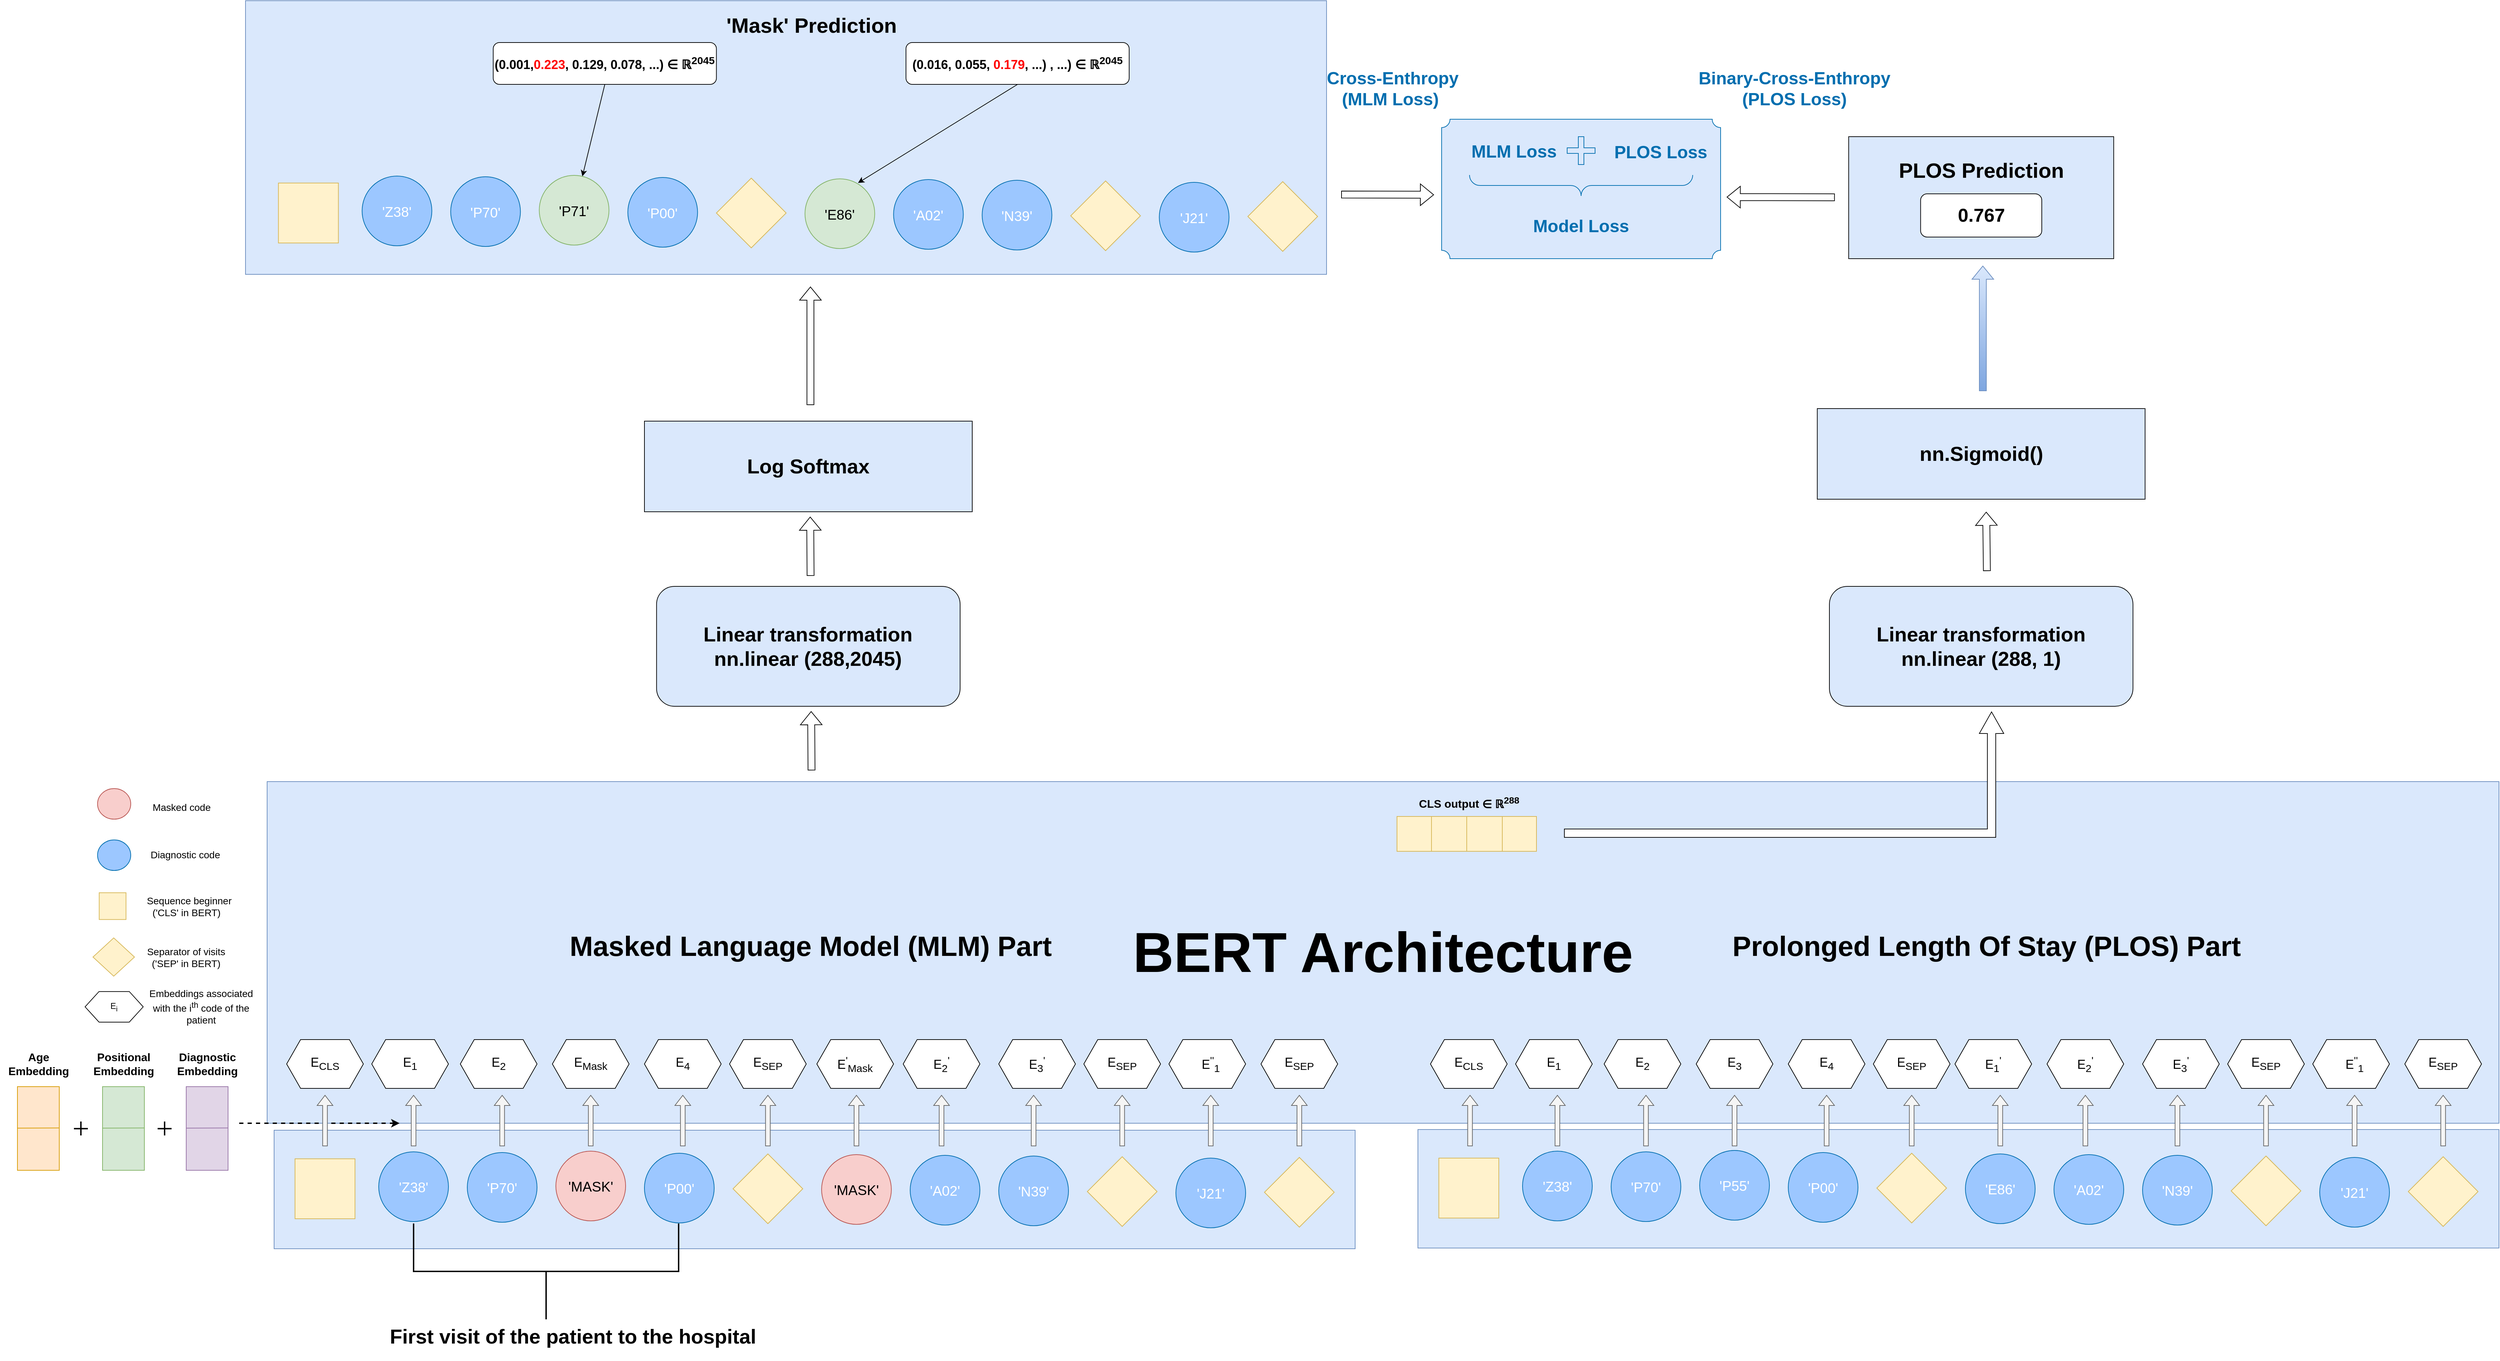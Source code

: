 <mxfile version="21.5.0" type="github">
  <diagram name="Page-1" id="iJaSMaVpHQGALXnixF5b">
    <mxGraphModel dx="3960" dy="3169" grid="1" gridSize="10" guides="1" tooltips="1" connect="1" arrows="1" fold="1" page="1" pageScale="1" pageWidth="827" pageHeight="1169" math="0" shadow="0">
      <root>
        <mxCell id="0" />
        <mxCell id="1" parent="0" />
        <mxCell id="1E4NdVVgAduAR2HttTV0-23" value="" style="rounded=0;whiteSpace=wrap;html=1;fillColor=#dae8fc;flipH=1;strokeColor=#6c8ebf;flipV=0;" parent="1" vertex="1">
          <mxGeometry x="-20" y="800" width="1550" height="170" as="geometry" />
        </mxCell>
        <mxCell id="1E4NdVVgAduAR2HttTV0-3" value="&lt;font style=&quot;font-size: 20px;&quot;&gt;&#39;MASK&#39;&lt;/font&gt;" style="ellipse;whiteSpace=wrap;html=1;fillColor=#f8cecc;flipH=1;strokeColor=#b85450;" parent="1" vertex="1">
          <mxGeometry x="384" y="830" width="100" height="100" as="geometry" />
        </mxCell>
        <mxCell id="1E4NdVVgAduAR2HttTV0-4" value="&lt;font style=&quot;font-size: 20px;&quot;&gt;&#39;Z38&#39;&lt;/font&gt;" style="ellipse;whiteSpace=wrap;html=1;fillColor=#9CC7FF;flipH=1;strokeColor=#006EAF;fontColor=#ffffff;" parent="1" vertex="1">
          <mxGeometry x="130" y="831" width="100" height="100" as="geometry" />
        </mxCell>
        <mxCell id="1E4NdVVgAduAR2HttTV0-6" value="&lt;font style=&quot;font-size: 20px;&quot; color=&quot;#ffffff&quot;&gt;&#39;P70&#39;&lt;/font&gt;" style="ellipse;whiteSpace=wrap;html=1;fillColor=#9CC7FF;flipH=1;strokeColor=#006EAF;" parent="1" vertex="1">
          <mxGeometry x="257" y="832" width="100" height="100" as="geometry" />
        </mxCell>
        <mxCell id="1E4NdVVgAduAR2HttTV0-9" value="&lt;font style=&quot;font-size: 20px;&quot; color=&quot;#ffffff&quot;&gt;&#39;P00&#39;&lt;/font&gt;" style="ellipse;whiteSpace=wrap;html=1;fillColor=#9CC7FF;flipH=1;strokeColor=#006EAF;" parent="1" vertex="1">
          <mxGeometry x="511" y="833" width="100" height="100" as="geometry" />
        </mxCell>
        <mxCell id="1E4NdVVgAduAR2HttTV0-11" value="" style="rhombus;whiteSpace=wrap;html=1;flipH=1;direction=north;fillColor=#fff2cc;strokeColor=#d6b656;" parent="1" vertex="1">
          <mxGeometry x="638" y="834" width="100" height="100" as="geometry" />
        </mxCell>
        <mxCell id="1E4NdVVgAduAR2HttTV0-15" value="&lt;font style=&quot;font-size: 20px;&quot;&gt;&#39;MASK&#39;&lt;/font&gt;" style="ellipse;whiteSpace=wrap;html=1;fillColor=#f8cecc;flipH=1;strokeColor=#b85450;" parent="1" vertex="1">
          <mxGeometry x="765" y="835" width="100" height="100" as="geometry" />
        </mxCell>
        <mxCell id="1E4NdVVgAduAR2HttTV0-16" value="&lt;font style=&quot;font-size: 20px;&quot; color=&quot;#ffffff&quot;&gt;&#39;A02&#39;&lt;/font&gt;" style="ellipse;whiteSpace=wrap;html=1;fillColor=#9CC7FF;flipH=1;strokeColor=#006EAF;" parent="1" vertex="1">
          <mxGeometry x="892" y="836" width="100" height="100" as="geometry" />
        </mxCell>
        <mxCell id="1E4NdVVgAduAR2HttTV0-19" value="&lt;font style=&quot;font-size: 20px;&quot; color=&quot;#ffffff&quot;&gt;&#39;N39&#39;&lt;/font&gt;" style="ellipse;whiteSpace=wrap;html=1;fillColor=#9CC7FF;flipH=1;strokeColor=#006EAF;" parent="1" vertex="1">
          <mxGeometry x="1019" y="837" width="100" height="100" as="geometry" />
        </mxCell>
        <mxCell id="1E4NdVVgAduAR2HttTV0-20" value="" style="rhombus;whiteSpace=wrap;html=1;flipH=1;fillColor=#fff2cc;strokeColor=#d6b656;" parent="1" vertex="1">
          <mxGeometry x="1146" y="838" width="100" height="100" as="geometry" />
        </mxCell>
        <mxCell id="1E4NdVVgAduAR2HttTV0-21" value="&lt;font style=&quot;font-size: 20px;&quot; color=&quot;#ffffff&quot;&gt;&#39;J21&#39;&lt;/font&gt;" style="ellipse;whiteSpace=wrap;html=1;fillColor=#9CC7FF;flipH=1;strokeColor=#006EAF;" parent="1" vertex="1">
          <mxGeometry x="1273" y="840" width="100" height="100" as="geometry" />
        </mxCell>
        <mxCell id="1E4NdVVgAduAR2HttTV0-22" value="" style="rhombus;whiteSpace=wrap;html=1;flipH=1;fillColor=#fff2cc;strokeColor=#d6b656;" parent="1" vertex="1">
          <mxGeometry x="1400" y="839" width="100" height="100" as="geometry" />
        </mxCell>
        <mxCell id="1E4NdVVgAduAR2HttTV0-27" value="&lt;h1 style=&quot;font-size: 29px;&quot;&gt;&lt;font style=&quot;font-size: 29px;&quot; face=&quot;Helvetica&quot;&gt;First visit of the patient to the hospital&lt;br&gt;&lt;/font&gt;&lt;/h1&gt;&lt;p style=&quot;font-size: 23px;&quot;&gt;&lt;font style=&quot;font-size: 23px;&quot;&gt;&lt;br&gt;&lt;/font&gt;&lt;/p&gt;" style="text;html=1;strokeColor=none;fillColor=none;spacing=5;spacingTop=-20;whiteSpace=wrap;overflow=hidden;rounded=0;fontFamily=Garamond;fontStyle=0" parent="1" vertex="1">
          <mxGeometry x="140.88" y="1070" width="559.12" height="60" as="geometry" />
        </mxCell>
        <mxCell id="1E4NdVVgAduAR2HttTV0-28" value="&lt;h2 style=&quot;font-size: 81px;&quot; align=&quot;center&quot;&gt;&lt;font style=&quot;font-size: 81px;&quot;&gt;BERT Architecture&lt;/font&gt;&lt;/h2&gt;" style="rounded=0;whiteSpace=wrap;html=1;fillColor=#dae8fc;strokeColor=#6c8ebf;align=center;" parent="1" vertex="1">
          <mxGeometry x="-30" y="300" width="3200" height="490" as="geometry" />
        </mxCell>
        <mxCell id="pajMBO5-fDyzua4MGGLV-2" value="" style="shape=hexagon;perimeter=hexagonPerimeter2;whiteSpace=wrap;html=1;fixedSize=1;" parent="1" vertex="1">
          <mxGeometry x="120" y="670" width="110" height="70" as="geometry" />
        </mxCell>
        <mxCell id="pajMBO5-fDyzua4MGGLV-3" value="" style="shape=hexagon;perimeter=hexagonPerimeter2;whiteSpace=wrap;html=1;fixedSize=1;" parent="1" vertex="1">
          <mxGeometry x="882" y="670" width="110" height="70" as="geometry" />
        </mxCell>
        <mxCell id="pajMBO5-fDyzua4MGGLV-4" value="" style="shape=hexagon;perimeter=hexagonPerimeter2;whiteSpace=wrap;html=1;fixedSize=1;" parent="1" vertex="1">
          <mxGeometry x="758.19" y="670" width="110" height="70" as="geometry" />
        </mxCell>
        <mxCell id="pajMBO5-fDyzua4MGGLV-5" value="" style="shape=hexagon;perimeter=hexagonPerimeter2;whiteSpace=wrap;html=1;fixedSize=1;" parent="1" vertex="1">
          <mxGeometry x="511" y="670" width="110" height="70" as="geometry" />
        </mxCell>
        <mxCell id="pajMBO5-fDyzua4MGGLV-6" value="" style="shape=hexagon;perimeter=hexagonPerimeter2;whiteSpace=wrap;html=1;fixedSize=1;" parent="1" vertex="1">
          <mxGeometry x="379" y="670" width="110" height="70" as="geometry" />
        </mxCell>
        <mxCell id="pajMBO5-fDyzua4MGGLV-7" value="" style="shape=hexagon;perimeter=hexagonPerimeter2;whiteSpace=wrap;html=1;fixedSize=1;" parent="1" vertex="1">
          <mxGeometry x="247" y="670" width="110" height="70" as="geometry" />
        </mxCell>
        <mxCell id="pajMBO5-fDyzua4MGGLV-9" value="" style="shape=hexagon;perimeter=hexagonPerimeter2;whiteSpace=wrap;html=1;fixedSize=1;" parent="1" vertex="1">
          <mxGeometry x="1263" y="670" width="110" height="70" as="geometry" />
        </mxCell>
        <mxCell id="pajMBO5-fDyzua4MGGLV-10" value="" style="shape=hexagon;perimeter=hexagonPerimeter2;whiteSpace=wrap;html=1;fixedSize=1;" parent="1" vertex="1">
          <mxGeometry x="1019" y="670" width="110" height="70" as="geometry" />
        </mxCell>
        <mxCell id="pajMBO5-fDyzua4MGGLV-12" value="" style="strokeWidth=2;html=1;shape=mxgraph.flowchart.annotation_2;align=left;labelPosition=right;pointerEvents=1;rotation=-90;" parent="1" vertex="1">
          <mxGeometry x="301.25" y="812.5" width="137.5" height="380" as="geometry" />
        </mxCell>
        <mxCell id="pajMBO5-fDyzua4MGGLV-15" value="" style="whiteSpace=wrap;html=1;aspect=fixed;direction=east;flipH=1;flipV=1;strokeColor=#d6b656;fillColor=#fff2cc;" parent="1" vertex="1">
          <mxGeometry x="10" y="841" width="86" height="86" as="geometry" />
        </mxCell>
        <mxCell id="pajMBO5-fDyzua4MGGLV-39" value="" style="rounded=0;whiteSpace=wrap;html=1;fillColor=#dae8fc;flipH=1;strokeColor=#6c8ebf;flipV=0;" parent="1" vertex="1">
          <mxGeometry x="1620" y="799" width="1550" height="170" as="geometry" />
        </mxCell>
        <mxCell id="pajMBO5-fDyzua4MGGLV-40" value="&lt;font style=&quot;font-size: 20px;&quot; color=&quot;#ffffff&quot;&gt;&#39;P55&#39;&lt;/font&gt;" style="ellipse;whiteSpace=wrap;html=1;fillColor=#9CC7FF;flipH=1;strokeColor=#006EAF;" parent="1" vertex="1">
          <mxGeometry x="2024" y="829" width="100" height="100" as="geometry" />
        </mxCell>
        <mxCell id="pajMBO5-fDyzua4MGGLV-41" value="&lt;font style=&quot;font-size: 20px;&quot;&gt;&#39;Z38&#39;&lt;/font&gt;" style="ellipse;whiteSpace=wrap;html=1;fillColor=#9CC7FF;flipH=1;strokeColor=#006EAF;fontColor=#ffffff;" parent="1" vertex="1">
          <mxGeometry x="1770" y="830" width="100" height="100" as="geometry" />
        </mxCell>
        <mxCell id="pajMBO5-fDyzua4MGGLV-42" value="&lt;font style=&quot;font-size: 20px;&quot; color=&quot;#ffffff&quot;&gt;&#39;P70&#39;&lt;/font&gt;" style="ellipse;whiteSpace=wrap;html=1;fillColor=#9CC7FF;flipH=1;strokeColor=#006EAF;" parent="1" vertex="1">
          <mxGeometry x="1897" y="831" width="100" height="100" as="geometry" />
        </mxCell>
        <mxCell id="pajMBO5-fDyzua4MGGLV-43" value="&lt;font style=&quot;font-size: 20px;&quot; color=&quot;#ffffff&quot;&gt;&#39;P00&#39;&lt;/font&gt;" style="ellipse;whiteSpace=wrap;html=1;fillColor=#9CC7FF;flipH=1;strokeColor=#006EAF;" parent="1" vertex="1">
          <mxGeometry x="2151" y="832" width="100" height="100" as="geometry" />
        </mxCell>
        <mxCell id="pajMBO5-fDyzua4MGGLV-44" value="" style="rhombus;whiteSpace=wrap;html=1;flipH=1;direction=north;fillColor=#fff2cc;strokeColor=#d6b656;" parent="1" vertex="1">
          <mxGeometry x="2278" y="833" width="100" height="100" as="geometry" />
        </mxCell>
        <mxCell id="pajMBO5-fDyzua4MGGLV-45" value="&lt;font style=&quot;font-size: 20px;&quot; color=&quot;#ffffff&quot;&gt;&#39;E86&#39;&lt;/font&gt;" style="ellipse;whiteSpace=wrap;html=1;fillColor=#9CC7FF;flipH=1;strokeColor=#006EAF;" parent="1" vertex="1">
          <mxGeometry x="2405" y="834" width="100" height="100" as="geometry" />
        </mxCell>
        <mxCell id="pajMBO5-fDyzua4MGGLV-46" value="&lt;font style=&quot;font-size: 20px;&quot; color=&quot;#ffffff&quot;&gt;&#39;A02&#39;&lt;/font&gt;" style="ellipse;whiteSpace=wrap;html=1;fillColor=#9CC7FF;flipH=1;strokeColor=#006EAF;" parent="1" vertex="1">
          <mxGeometry x="2532" y="835" width="100" height="100" as="geometry" />
        </mxCell>
        <mxCell id="pajMBO5-fDyzua4MGGLV-47" value="&lt;font style=&quot;font-size: 20px;&quot; color=&quot;#ffffff&quot;&gt;&#39;N39&#39;&lt;/font&gt;" style="ellipse;whiteSpace=wrap;html=1;fillColor=#9CC7FF;flipH=1;strokeColor=#006EAF;" parent="1" vertex="1">
          <mxGeometry x="2659" y="836" width="100" height="100" as="geometry" />
        </mxCell>
        <mxCell id="pajMBO5-fDyzua4MGGLV-48" value="" style="rhombus;whiteSpace=wrap;html=1;flipH=1;fillColor=#fff2cc;strokeColor=#d6b656;" parent="1" vertex="1">
          <mxGeometry x="2786" y="837" width="100" height="100" as="geometry" />
        </mxCell>
        <mxCell id="pajMBO5-fDyzua4MGGLV-49" value="&lt;font style=&quot;font-size: 20px;&quot; color=&quot;#ffffff&quot;&gt;&#39;J21&#39;&lt;/font&gt;" style="ellipse;whiteSpace=wrap;html=1;fillColor=#9CC7FF;flipH=1;strokeColor=#006EAF;" parent="1" vertex="1">
          <mxGeometry x="2913" y="839" width="100" height="100" as="geometry" />
        </mxCell>
        <mxCell id="pajMBO5-fDyzua4MGGLV-50" value="" style="rhombus;whiteSpace=wrap;html=1;flipH=1;fillColor=#fff2cc;strokeColor=#d6b656;" parent="1" vertex="1">
          <mxGeometry x="3040" y="838" width="100" height="100" as="geometry" />
        </mxCell>
        <mxCell id="pajMBO5-fDyzua4MGGLV-51" value="" style="whiteSpace=wrap;html=1;aspect=fixed;direction=east;flipH=1;flipV=1;strokeColor=#d6b656;fillColor=#fff2cc;" parent="1" vertex="1">
          <mxGeometry x="1650" y="840" width="86" height="86" as="geometry" />
        </mxCell>
        <mxCell id="pajMBO5-fDyzua4MGGLV-57" value="&lt;font style=&quot;font-size: 18px;&quot;&gt;E&lt;sub&gt;1&lt;/sub&gt;&lt;/font&gt;" style="text;html=1;strokeColor=none;fillColor=none;align=center;verticalAlign=middle;whiteSpace=wrap;rounded=0;" parent="1" vertex="1">
          <mxGeometry x="145" y="690" width="60" height="30" as="geometry" />
        </mxCell>
        <mxCell id="pajMBO5-fDyzua4MGGLV-58" value="&lt;font style=&quot;font-size: 18px;&quot;&gt;E&lt;sup&gt;&#39;&lt;/sup&gt;&lt;sub&gt;Mask&lt;/sub&gt;&lt;/font&gt;" style="text;html=1;strokeColor=none;fillColor=none;align=center;verticalAlign=middle;whiteSpace=wrap;rounded=0;" parent="1" vertex="1">
          <mxGeometry x="783.19" y="690" width="60" height="30" as="geometry" />
        </mxCell>
        <mxCell id="pajMBO5-fDyzua4MGGLV-59" value="&lt;font style=&quot;font-size: 18px;&quot;&gt;E&lt;sub&gt;4&lt;/sub&gt;&lt;/font&gt;" style="text;html=1;strokeColor=none;fillColor=none;align=center;verticalAlign=middle;whiteSpace=wrap;rounded=0;" parent="1" vertex="1">
          <mxGeometry x="536" y="690" width="60" height="30" as="geometry" />
        </mxCell>
        <mxCell id="pajMBO5-fDyzua4MGGLV-60" value="&lt;font style=&quot;font-size: 18px;&quot;&gt;E&lt;sub&gt;Mask&lt;/sub&gt;&lt;/font&gt;" style="text;html=1;strokeColor=none;fillColor=none;align=center;verticalAlign=middle;whiteSpace=wrap;rounded=0;" parent="1" vertex="1">
          <mxGeometry x="404" y="690" width="60" height="30" as="geometry" />
        </mxCell>
        <mxCell id="pajMBO5-fDyzua4MGGLV-61" value="&lt;font style=&quot;font-size: 18px;&quot;&gt;E&lt;sub&gt;2&lt;/sub&gt;&lt;/font&gt;" style="text;html=1;strokeColor=none;fillColor=none;align=center;verticalAlign=middle;whiteSpace=wrap;rounded=0;" parent="1" vertex="1">
          <mxGeometry x="272" y="690" width="60" height="30" as="geometry" />
        </mxCell>
        <mxCell id="pajMBO5-fDyzua4MGGLV-65" value="&lt;font style=&quot;font-size: 18px;&quot;&gt;E&lt;sup&gt;&#39;&#39;&lt;/sup&gt;&lt;sub&gt;1&lt;/sub&gt;&lt;/font&gt;" style="text;html=1;strokeColor=none;fillColor=none;align=center;verticalAlign=middle;whiteSpace=wrap;rounded=0;" parent="1" vertex="1">
          <mxGeometry x="1293" y="690" width="60" height="30" as="geometry" />
        </mxCell>
        <mxCell id="pajMBO5-fDyzua4MGGLV-66" value="&lt;font style=&quot;font-size: 18px;&quot;&gt;E&lt;sub&gt;3&lt;/sub&gt;&lt;sup&gt;&#39;&lt;/sup&gt;&lt;/font&gt;" style="text;html=1;strokeColor=none;fillColor=none;align=center;verticalAlign=middle;whiteSpace=wrap;rounded=0;" parent="1" vertex="1">
          <mxGeometry x="1044" y="690" width="60" height="30" as="geometry" />
        </mxCell>
        <mxCell id="pajMBO5-fDyzua4MGGLV-67" value="&lt;font style=&quot;font-size: 18px;&quot;&gt;E&lt;sub&gt;2&lt;/sub&gt;&lt;sup&gt;&#39;&lt;/sup&gt;&lt;/font&gt;" style="text;html=1;strokeColor=none;fillColor=none;align=center;verticalAlign=middle;whiteSpace=wrap;rounded=0;" parent="1" vertex="1">
          <mxGeometry x="907" y="690" width="60" height="30" as="geometry" />
        </mxCell>
        <mxCell id="pajMBO5-fDyzua4MGGLV-71" value="" style="shape=singleArrow;direction=north;whiteSpace=wrap;html=1;fillColor=#f5f5f5;fontColor=#333333;strokeColor=#666666;" parent="1" vertex="1">
          <mxGeometry x="168.75" y="750" width="22.5" height="72.5" as="geometry" />
        </mxCell>
        <mxCell id="pajMBO5-fDyzua4MGGLV-80" value="" style="shape=singleArrow;direction=north;whiteSpace=wrap;html=1;fillColor=#f5f5f5;fontColor=#333333;strokeColor=#666666;" parent="1" vertex="1">
          <mxGeometry x="803.75" y="750" width="22.5" height="72.5" as="geometry" />
        </mxCell>
        <mxCell id="pajMBO5-fDyzua4MGGLV-81" value="" style="shape=singleArrow;direction=north;whiteSpace=wrap;html=1;fillColor=#f5f5f5;fontColor=#333333;strokeColor=#666666;" parent="1" vertex="1">
          <mxGeometry x="554.75" y="750" width="22.5" height="72.5" as="geometry" />
        </mxCell>
        <mxCell id="pajMBO5-fDyzua4MGGLV-82" value="" style="shape=singleArrow;direction=north;whiteSpace=wrap;html=1;fillColor=#f5f5f5;fontColor=#333333;strokeColor=#666666;" parent="1" vertex="1">
          <mxGeometry x="422.75" y="750" width="22.5" height="72.5" as="geometry" />
        </mxCell>
        <mxCell id="pajMBO5-fDyzua4MGGLV-83" value="" style="shape=singleArrow;direction=north;whiteSpace=wrap;html=1;fillColor=#f5f5f5;fontColor=#333333;strokeColor=#666666;" parent="1" vertex="1">
          <mxGeometry x="295.75" y="750" width="22.5" height="72.5" as="geometry" />
        </mxCell>
        <mxCell id="pajMBO5-fDyzua4MGGLV-85" value="" style="shape=singleArrow;direction=north;whiteSpace=wrap;html=1;fillColor=#f5f5f5;fontColor=#333333;strokeColor=#666666;" parent="1" vertex="1">
          <mxGeometry x="1311.75" y="750" width="22.5" height="72.5" as="geometry" />
        </mxCell>
        <mxCell id="pajMBO5-fDyzua4MGGLV-86" value="" style="shape=singleArrow;direction=north;whiteSpace=wrap;html=1;fillColor=#f5f5f5;fontColor=#333333;strokeColor=#666666;" parent="1" vertex="1">
          <mxGeometry x="1057.75" y="750" width="22.5" height="72.5" as="geometry" />
        </mxCell>
        <mxCell id="pajMBO5-fDyzua4MGGLV-87" value="" style="shape=singleArrow;direction=north;whiteSpace=wrap;html=1;fillColor=#f5f5f5;fontColor=#333333;strokeColor=#666666;" parent="1" vertex="1">
          <mxGeometry x="925.75" y="750" width="22.5" height="72.5" as="geometry" />
        </mxCell>
        <mxCell id="pajMBO5-fDyzua4MGGLV-97" value="" style="group;fillColor=#e1d5e7;strokeColor=#9673a6;" parent="1" vertex="1" connectable="0">
          <mxGeometry x="-146" y="737.5" width="60" height="120" as="geometry" />
        </mxCell>
        <mxCell id="pajMBO5-fDyzua4MGGLV-96" value="" style="endArrow=none;html=1;rounded=0;fillColor=#e1d5e7;strokeColor=#9673a6;" parent="pajMBO5-fDyzua4MGGLV-97" edge="1">
          <mxGeometry width="50" height="50" relative="1" as="geometry">
            <mxPoint x="3.553e-15" y="59.52" as="sourcePoint" />
            <mxPoint x="60" y="59.31" as="targetPoint" />
          </mxGeometry>
        </mxCell>
        <mxCell id="pajMBO5-fDyzua4MGGLV-100" value="" style="group;fillColor=#FFE6CC;strokeColor=#d79b00;" parent="1" vertex="1" connectable="0">
          <mxGeometry x="-388" y="737.5" width="60" height="120" as="geometry" />
        </mxCell>
        <mxCell id="pajMBO5-fDyzua4MGGLV-101" value="" style="endArrow=none;html=1;rounded=0;fillColor=#ffe6cc;strokeColor=#d79b00;" parent="pajMBO5-fDyzua4MGGLV-100" edge="1">
          <mxGeometry width="50" height="50" relative="1" as="geometry">
            <mxPoint x="3.553e-15" y="59.52" as="sourcePoint" />
            <mxPoint x="60" y="59.31" as="targetPoint" />
          </mxGeometry>
        </mxCell>
        <mxCell id="pajMBO5-fDyzua4MGGLV-102" value="" style="group;fillColor=#d5e8d4;strokeColor=#82b366;" parent="1" vertex="1" connectable="0">
          <mxGeometry x="-266" y="737.5" width="60" height="120" as="geometry" />
        </mxCell>
        <mxCell id="pajMBO5-fDyzua4MGGLV-103" value="" style="endArrow=none;html=1;rounded=0;fillColor=#d5e8d4;strokeColor=#82b366;" parent="pajMBO5-fDyzua4MGGLV-102" edge="1">
          <mxGeometry width="50" height="50" relative="1" as="geometry">
            <mxPoint x="3.553e-15" y="59.52" as="sourcePoint" />
            <mxPoint x="60" y="59.31" as="targetPoint" />
          </mxGeometry>
        </mxCell>
        <mxCell id="pajMBO5-fDyzua4MGGLV-110" value="" style="group" parent="1" vertex="1" connectable="0">
          <mxGeometry x="-307" y="787.5" width="40" height="46" as="geometry" />
        </mxCell>
        <mxCell id="pajMBO5-fDyzua4MGGLV-107" value="" style="endArrow=none;html=1;rounded=0;strokeWidth=2;" parent="pajMBO5-fDyzua4MGGLV-110" edge="1">
          <mxGeometry width="50" height="50" relative="1" as="geometry">
            <mxPoint x="10" y="20" as="sourcePoint" />
            <mxPoint x="10" as="targetPoint" />
          </mxGeometry>
        </mxCell>
        <mxCell id="pajMBO5-fDyzua4MGGLV-109" value="" style="endArrow=none;html=1;rounded=0;strokeWidth=2;" parent="pajMBO5-fDyzua4MGGLV-110" edge="1">
          <mxGeometry width="50" height="50" relative="1" as="geometry">
            <mxPoint x="20" y="10.31" as="sourcePoint" />
            <mxPoint y="10.31" as="targetPoint" />
          </mxGeometry>
        </mxCell>
        <mxCell id="pajMBO5-fDyzua4MGGLV-118" value="" style="group" parent="1" vertex="1" connectable="0">
          <mxGeometry x="-187" y="787.5" width="20" height="20" as="geometry" />
        </mxCell>
        <mxCell id="pajMBO5-fDyzua4MGGLV-119" value="" style="endArrow=none;html=1;rounded=0;strokeWidth=2;" parent="pajMBO5-fDyzua4MGGLV-118" edge="1">
          <mxGeometry width="50" height="50" relative="1" as="geometry">
            <mxPoint x="10" y="20" as="sourcePoint" />
            <mxPoint x="10" as="targetPoint" />
          </mxGeometry>
        </mxCell>
        <mxCell id="pajMBO5-fDyzua4MGGLV-120" value="" style="endArrow=none;html=1;rounded=0;strokeWidth=2;" parent="pajMBO5-fDyzua4MGGLV-118" edge="1">
          <mxGeometry width="50" height="50" relative="1" as="geometry">
            <mxPoint x="20" y="10.31" as="sourcePoint" />
            <mxPoint y="10.31" as="targetPoint" />
          </mxGeometry>
        </mxCell>
        <mxCell id="pajMBO5-fDyzua4MGGLV-122" value="" style="group" parent="1" vertex="1" connectable="0">
          <mxGeometry x="-291" y="310" width="250" height="335" as="geometry" />
        </mxCell>
        <mxCell id="pajMBO5-fDyzua4MGGLV-16" value="" style="ellipse;whiteSpace=wrap;html=1;fillColor=#f8cecc;flipH=0;strokeColor=#b85450;flipV=0;" parent="pajMBO5-fDyzua4MGGLV-122" vertex="1">
          <mxGeometry x="17.857" width="47.619" height="43.934" as="geometry" />
        </mxCell>
        <mxCell id="pajMBO5-fDyzua4MGGLV-17" value="&lt;div style=&quot;font-size: 14px;&quot;&gt;Masked code&lt;br&gt;&lt;/div&gt;" style="text;html=1;strokeColor=none;fillColor=none;align=center;verticalAlign=middle;whiteSpace=wrap;rounded=0;" parent="pajMBO5-fDyzua4MGGLV-122" vertex="1">
          <mxGeometry x="82.143" y="10.984" width="112.5" height="32.951" as="geometry" />
        </mxCell>
        <mxCell id="pajMBO5-fDyzua4MGGLV-18" value="" style="ellipse;whiteSpace=wrap;html=1;fillColor=#9CC7FF;flipH=0;strokeColor=#006EAF;fontColor=#ffffff;flipV=0;" parent="pajMBO5-fDyzua4MGGLV-122" vertex="1">
          <mxGeometry x="17.857" y="73.59" width="47.619" height="43.934" as="geometry" />
        </mxCell>
        <mxCell id="pajMBO5-fDyzua4MGGLV-19" value="&lt;font style=&quot;font-size: 14px;&quot;&gt;Diagnostic code&lt;/font&gt;" style="text;whiteSpace=wrap;html=1;" parent="pajMBO5-fDyzua4MGGLV-122" vertex="1">
          <mxGeometry x="92.143" y="80.18" width="125.595" height="30.754" as="geometry" />
        </mxCell>
        <mxCell id="pajMBO5-fDyzua4MGGLV-52" value="" style="whiteSpace=wrap;html=1;aspect=fixed;direction=east;flipH=1;flipV=0;strokeColor=#d6b656;fillColor=#fff2cc;" parent="pajMBO5-fDyzua4MGGLV-122" vertex="1">
          <mxGeometry x="20.238" y="149.377" width="38.443" height="38.443" as="geometry" />
        </mxCell>
        <mxCell id="pajMBO5-fDyzua4MGGLV-53" value="&lt;font style=&quot;font-size: 14px;&quot;&gt;&amp;nbsp; Sequence beginner (&#39;CLS&#39; in BERT)&lt;font style=&quot;font-size: 14px;&quot;&gt;&lt;br&gt;&lt;/font&gt;&lt;/font&gt;" style="text;html=1;strokeColor=none;fillColor=none;align=center;verticalAlign=middle;whiteSpace=wrap;rounded=0;" parent="pajMBO5-fDyzua4MGGLV-122" vertex="1">
          <mxGeometry x="63.548" y="152.123" width="162.798" height="32.951" as="geometry" />
        </mxCell>
        <mxCell id="pajMBO5-fDyzua4MGGLV-54" value="" style="rhombus;whiteSpace=wrap;html=1;flipH=1;direction=north;fillColor=#fff2cc;strokeColor=#d6b656;flipV=0;" parent="pajMBO5-fDyzua4MGGLV-122" vertex="1">
          <mxGeometry x="11.31" y="214.18" width="59.524" height="54.918" as="geometry" />
        </mxCell>
        <mxCell id="pajMBO5-fDyzua4MGGLV-55" value="&lt;div style=&quot;font-size: 14px;&quot;&gt;&lt;font style=&quot;font-size: 14px;&quot;&gt;Separator of visits &lt;br&gt;&lt;/font&gt;&lt;/div&gt;&lt;div style=&quot;font-size: 14px;&quot;&gt;&lt;font style=&quot;font-size: 14px;&quot;&gt;(&#39;SEP&#39; in BERT)&lt;/font&gt;&lt;/div&gt;" style="text;html=1;strokeColor=none;fillColor=none;align=center;verticalAlign=middle;whiteSpace=wrap;rounded=0;" parent="pajMBO5-fDyzua4MGGLV-122" vertex="1">
          <mxGeometry x="70.833" y="225.164" width="148.214" height="32.951" as="geometry" />
        </mxCell>
        <mxCell id="pajMBO5-fDyzua4MGGLV-89" value="E&lt;sub&gt;i&lt;/sub&gt;" style="shape=hexagon;perimeter=hexagonPerimeter2;whiteSpace=wrap;html=1;fixedSize=1;" parent="pajMBO5-fDyzua4MGGLV-122" vertex="1">
          <mxGeometry y="291.066" width="83.333" height="43.934" as="geometry" />
        </mxCell>
        <mxCell id="pajMBO5-fDyzua4MGGLV-90" value="&lt;font style=&quot;font-size: 14px;&quot;&gt;Embeddings associated with the i&lt;sup&gt;th&lt;/sup&gt; code of the patient &lt;/font&gt;" style="text;html=1;strokeColor=none;fillColor=none;align=center;verticalAlign=middle;whiteSpace=wrap;rounded=0;" parent="pajMBO5-fDyzua4MGGLV-122" vertex="1">
          <mxGeometry x="83.333" y="296.557" width="166.667" height="32.951" as="geometry" />
        </mxCell>
        <mxCell id="pajMBO5-fDyzua4MGGLV-158" value="" style="shape=hexagon;perimeter=hexagonPerimeter2;whiteSpace=wrap;html=1;fixedSize=1;" parent="1" vertex="1">
          <mxGeometry x="1760" y="670" width="110" height="70" as="geometry" />
        </mxCell>
        <mxCell id="pajMBO5-fDyzua4MGGLV-159" value="" style="shape=hexagon;perimeter=hexagonPerimeter2;whiteSpace=wrap;html=1;fixedSize=1;" parent="1" vertex="1">
          <mxGeometry x="2522" y="670" width="110" height="70" as="geometry" />
        </mxCell>
        <mxCell id="pajMBO5-fDyzua4MGGLV-160" value="" style="shape=hexagon;perimeter=hexagonPerimeter2;whiteSpace=wrap;html=1;fixedSize=1;" parent="1" vertex="1">
          <mxGeometry x="2390" y="670" width="110" height="70" as="geometry" />
        </mxCell>
        <mxCell id="pajMBO5-fDyzua4MGGLV-161" value="" style="shape=hexagon;perimeter=hexagonPerimeter2;whiteSpace=wrap;html=1;fixedSize=1;" parent="1" vertex="1">
          <mxGeometry x="2151" y="670" width="110" height="70" as="geometry" />
        </mxCell>
        <mxCell id="pajMBO5-fDyzua4MGGLV-162" value="" style="shape=hexagon;perimeter=hexagonPerimeter2;whiteSpace=wrap;html=1;fixedSize=1;" parent="1" vertex="1">
          <mxGeometry x="2019" y="670" width="110" height="70" as="geometry" />
        </mxCell>
        <mxCell id="pajMBO5-fDyzua4MGGLV-163" value="" style="shape=hexagon;perimeter=hexagonPerimeter2;whiteSpace=wrap;html=1;fixedSize=1;" parent="1" vertex="1">
          <mxGeometry x="1887" y="670" width="110" height="70" as="geometry" />
        </mxCell>
        <mxCell id="pajMBO5-fDyzua4MGGLV-164" value="" style="shape=hexagon;perimeter=hexagonPerimeter2;whiteSpace=wrap;html=1;fixedSize=1;" parent="1" vertex="1">
          <mxGeometry x="2903" y="670" width="110" height="70" as="geometry" />
        </mxCell>
        <mxCell id="pajMBO5-fDyzua4MGGLV-165" value="" style="shape=hexagon;perimeter=hexagonPerimeter2;whiteSpace=wrap;html=1;fixedSize=1;" parent="1" vertex="1">
          <mxGeometry x="2659" y="670" width="110" height="70" as="geometry" />
        </mxCell>
        <mxCell id="pajMBO5-fDyzua4MGGLV-166" value="&lt;font style=&quot;font-size: 18px;&quot;&gt;E&lt;sub&gt;1&lt;/sub&gt;&lt;/font&gt;" style="text;html=1;strokeColor=none;fillColor=none;align=center;verticalAlign=middle;whiteSpace=wrap;rounded=0;" parent="1" vertex="1">
          <mxGeometry x="1785" y="690" width="60" height="30" as="geometry" />
        </mxCell>
        <mxCell id="pajMBO5-fDyzua4MGGLV-167" value="&lt;font style=&quot;font-size: 18px;&quot;&gt;E&lt;sub&gt;1&lt;/sub&gt;&lt;sup&gt;&#39;&lt;/sup&gt;&lt;/font&gt;" style="text;html=1;strokeColor=none;fillColor=none;align=center;verticalAlign=middle;whiteSpace=wrap;rounded=0;" parent="1" vertex="1">
          <mxGeometry x="2415" y="690" width="60" height="30" as="geometry" />
        </mxCell>
        <mxCell id="pajMBO5-fDyzua4MGGLV-168" value="&lt;font style=&quot;font-size: 18px;&quot;&gt;E&lt;sub&gt;4&lt;/sub&gt;&lt;/font&gt;" style="text;html=1;strokeColor=none;fillColor=none;align=center;verticalAlign=middle;whiteSpace=wrap;rounded=0;" parent="1" vertex="1">
          <mxGeometry x="2176" y="690" width="60" height="30" as="geometry" />
        </mxCell>
        <mxCell id="pajMBO5-fDyzua4MGGLV-169" value="&lt;font style=&quot;font-size: 18px;&quot;&gt;E&lt;sub&gt;3&lt;/sub&gt;&lt;/font&gt;" style="text;html=1;strokeColor=none;fillColor=none;align=center;verticalAlign=middle;whiteSpace=wrap;rounded=0;" parent="1" vertex="1">
          <mxGeometry x="2044" y="690" width="60" height="30" as="geometry" />
        </mxCell>
        <mxCell id="pajMBO5-fDyzua4MGGLV-170" value="&lt;font style=&quot;font-size: 18px;&quot;&gt;E&lt;sub&gt;2&lt;/sub&gt;&lt;/font&gt;" style="text;html=1;strokeColor=none;fillColor=none;align=center;verticalAlign=middle;whiteSpace=wrap;rounded=0;" parent="1" vertex="1">
          <mxGeometry x="1912" y="690" width="60" height="30" as="geometry" />
        </mxCell>
        <mxCell id="pajMBO5-fDyzua4MGGLV-171" value="&lt;font style=&quot;font-size: 18px;&quot;&gt;E&lt;sup&gt;&#39;&#39;&lt;/sup&gt;&lt;sub&gt;1&lt;/sub&gt;&lt;/font&gt;" style="text;html=1;strokeColor=none;fillColor=none;align=center;verticalAlign=middle;whiteSpace=wrap;rounded=0;" parent="1" vertex="1">
          <mxGeometry x="2933" y="690" width="60" height="30" as="geometry" />
        </mxCell>
        <mxCell id="pajMBO5-fDyzua4MGGLV-172" value="&lt;font style=&quot;font-size: 18px;&quot;&gt;E&lt;sub&gt;3&lt;/sub&gt;&lt;sup&gt;&#39;&lt;/sup&gt;&lt;/font&gt;" style="text;html=1;strokeColor=none;fillColor=none;align=center;verticalAlign=middle;whiteSpace=wrap;rounded=0;" parent="1" vertex="1">
          <mxGeometry x="2684" y="690" width="60" height="30" as="geometry" />
        </mxCell>
        <mxCell id="pajMBO5-fDyzua4MGGLV-173" value="&lt;font style=&quot;font-size: 18px;&quot;&gt;E&lt;sub&gt;2&lt;/sub&gt;&lt;sup&gt;&#39;&lt;/sup&gt;&lt;/font&gt;" style="text;html=1;strokeColor=none;fillColor=none;align=center;verticalAlign=middle;whiteSpace=wrap;rounded=0;" parent="1" vertex="1">
          <mxGeometry x="2547" y="690" width="60" height="30" as="geometry" />
        </mxCell>
        <mxCell id="pajMBO5-fDyzua4MGGLV-174" value="" style="shape=singleArrow;direction=north;whiteSpace=wrap;html=1;fillColor=#f5f5f5;fontColor=#333333;strokeColor=#666666;" parent="1" vertex="1">
          <mxGeometry x="1808.75" y="750" width="22.5" height="72.5" as="geometry" />
        </mxCell>
        <mxCell id="pajMBO5-fDyzua4MGGLV-175" value="" style="shape=singleArrow;direction=north;whiteSpace=wrap;html=1;fillColor=#f5f5f5;fontColor=#333333;strokeColor=#666666;" parent="1" vertex="1">
          <mxGeometry x="2443.75" y="750" width="22.5" height="72.5" as="geometry" />
        </mxCell>
        <mxCell id="pajMBO5-fDyzua4MGGLV-176" value="" style="shape=singleArrow;direction=north;whiteSpace=wrap;html=1;fillColor=#f5f5f5;fontColor=#333333;strokeColor=#666666;" parent="1" vertex="1">
          <mxGeometry x="2194.75" y="750" width="22.5" height="72.5" as="geometry" />
        </mxCell>
        <mxCell id="pajMBO5-fDyzua4MGGLV-177" value="" style="shape=singleArrow;direction=north;whiteSpace=wrap;html=1;fillColor=#f5f5f5;fontColor=#333333;strokeColor=#666666;" parent="1" vertex="1">
          <mxGeometry x="2062.75" y="750" width="22.5" height="72.5" as="geometry" />
        </mxCell>
        <mxCell id="pajMBO5-fDyzua4MGGLV-178" value="" style="shape=singleArrow;direction=north;whiteSpace=wrap;html=1;fillColor=#f5f5f5;fontColor=#333333;strokeColor=#666666;" parent="1" vertex="1">
          <mxGeometry x="1935.75" y="750" width="22.5" height="72.5" as="geometry" />
        </mxCell>
        <mxCell id="pajMBO5-fDyzua4MGGLV-179" value="" style="shape=singleArrow;direction=north;whiteSpace=wrap;html=1;fillColor=#f5f5f5;fontColor=#333333;strokeColor=#666666;" parent="1" vertex="1">
          <mxGeometry x="2951.75" y="750" width="22.5" height="72.5" as="geometry" />
        </mxCell>
        <mxCell id="pajMBO5-fDyzua4MGGLV-180" value="" style="shape=singleArrow;direction=north;whiteSpace=wrap;html=1;fillColor=#f5f5f5;fontColor=#333333;strokeColor=#666666;" parent="1" vertex="1">
          <mxGeometry x="2697.75" y="750" width="22.5" height="72.5" as="geometry" />
        </mxCell>
        <mxCell id="pajMBO5-fDyzua4MGGLV-181" value="" style="shape=singleArrow;direction=north;whiteSpace=wrap;html=1;fillColor=#f5f5f5;fontColor=#333333;strokeColor=#666666;" parent="1" vertex="1">
          <mxGeometry x="2565.75" y="750" width="22.5" height="72.5" as="geometry" />
        </mxCell>
        <mxCell id="pajMBO5-fDyzua4MGGLV-185" value="&lt;div style=&quot;font-size: 16px;&quot;&gt;&lt;font style=&quot;font-size: 16px;&quot;&gt;&lt;b&gt;Age&lt;/b&gt;&lt;/font&gt;&lt;/div&gt;&lt;div style=&quot;font-size: 16px;&quot;&gt;&lt;font style=&quot;font-size: 16px;&quot;&gt;&lt;b&gt;Embedding&lt;br&gt;&lt;/b&gt;&lt;/font&gt;&lt;/div&gt;" style="text;html=1;align=center;verticalAlign=middle;resizable=0;points=[];autosize=1;strokeColor=none;fillColor=none;" parent="1" vertex="1">
          <mxGeometry x="-413" y="680" width="110" height="50" as="geometry" />
        </mxCell>
        <mxCell id="pajMBO5-fDyzua4MGGLV-186" value="&lt;div style=&quot;font-size: 16px;&quot;&gt;&lt;font style=&quot;font-size: 16px;&quot;&gt;&lt;b&gt;Positional &lt;br&gt;&lt;/b&gt;&lt;/font&gt;&lt;/div&gt;&lt;div style=&quot;font-size: 16px;&quot;&gt;&lt;font style=&quot;font-size: 16px;&quot;&gt;&lt;b&gt;Embedding&lt;br&gt;&lt;/b&gt;&lt;/font&gt;&lt;/div&gt;" style="text;html=1;align=center;verticalAlign=middle;resizable=0;points=[];autosize=1;strokeColor=none;fillColor=none;" parent="1" vertex="1">
          <mxGeometry x="-291" y="680" width="110" height="50" as="geometry" />
        </mxCell>
        <mxCell id="pajMBO5-fDyzua4MGGLV-187" value="&lt;div style=&quot;font-size: 16px;&quot;&gt;&lt;font style=&quot;font-size: 16px;&quot;&gt;&lt;b&gt;Diagnostic &lt;br&gt;&lt;/b&gt;&lt;/font&gt;&lt;/div&gt;&lt;div style=&quot;font-size: 16px;&quot;&gt;&lt;font style=&quot;font-size: 16px;&quot;&gt;&lt;b&gt;Embedding&lt;br&gt;&lt;/b&gt;&lt;/font&gt;&lt;/div&gt;" style="text;html=1;align=center;verticalAlign=middle;resizable=0;points=[];autosize=1;strokeColor=none;fillColor=none;" parent="1" vertex="1">
          <mxGeometry x="-171" y="680" width="110" height="50" as="geometry" />
        </mxCell>
        <mxCell id="pajMBO5-fDyzua4MGGLV-209" value="" style="endArrow=classic;html=1;rounded=0;strokeWidth=2;dashed=1;" parent="1" edge="1">
          <mxGeometry width="50" height="50" relative="1" as="geometry">
            <mxPoint x="-70" y="790" as="sourcePoint" />
            <mxPoint x="160" y="790" as="targetPoint" />
          </mxGeometry>
        </mxCell>
        <mxCell id="pajMBO5-fDyzua4MGGLV-214" value="" style="rounded=0;whiteSpace=wrap;html=1;fillColor=#dae8fc;flipH=1;strokeColor=#6c8ebf;flipV=0;" parent="1" vertex="1">
          <mxGeometry x="-61" y="-820" width="1550" height="392.5" as="geometry" />
        </mxCell>
        <mxCell id="pajMBO5-fDyzua4MGGLV-215" value="&lt;font style=&quot;font-size: 20px;&quot;&gt;&#39;P71&#39;&lt;/font&gt;" style="ellipse;whiteSpace=wrap;html=1;fillColor=#d5e8d4;flipH=1;strokeColor=#82b366;" parent="1" vertex="1">
          <mxGeometry x="360.19" y="-569.5" width="100" height="100" as="geometry" />
        </mxCell>
        <mxCell id="pajMBO5-fDyzua4MGGLV-216" value="&lt;font style=&quot;font-size: 20px;&quot;&gt;&#39;Z38&#39;&lt;/font&gt;" style="ellipse;whiteSpace=wrap;html=1;fillColor=#9CC7FF;flipH=1;strokeColor=#006EAF;fontColor=#ffffff;" parent="1" vertex="1">
          <mxGeometry x="106.19" y="-568.5" width="100" height="100" as="geometry" />
        </mxCell>
        <mxCell id="pajMBO5-fDyzua4MGGLV-217" value="&lt;font style=&quot;font-size: 20px;&quot; color=&quot;#ffffff&quot;&gt;&#39;P70&#39;&lt;/font&gt;" style="ellipse;whiteSpace=wrap;html=1;fillColor=#9CC7FF;flipH=1;strokeColor=#006EAF;" parent="1" vertex="1">
          <mxGeometry x="233.19" y="-567.5" width="100" height="100" as="geometry" />
        </mxCell>
        <mxCell id="pajMBO5-fDyzua4MGGLV-218" value="&lt;font style=&quot;font-size: 20px;&quot; color=&quot;#ffffff&quot;&gt;&#39;P00&#39;&lt;/font&gt;" style="ellipse;whiteSpace=wrap;html=1;fillColor=#9CC7FF;flipH=1;strokeColor=#006EAF;" parent="1" vertex="1">
          <mxGeometry x="487.19" y="-566.5" width="100" height="100" as="geometry" />
        </mxCell>
        <mxCell id="pajMBO5-fDyzua4MGGLV-219" value="" style="rhombus;whiteSpace=wrap;html=1;flipH=1;direction=north;fillColor=#fff2cc;strokeColor=#d6b656;" parent="1" vertex="1">
          <mxGeometry x="614.19" y="-565.5" width="100" height="100" as="geometry" />
        </mxCell>
        <mxCell id="pajMBO5-fDyzua4MGGLV-220" value="&lt;font style=&quot;font-size: 20px;&quot;&gt;&#39;E86&#39;&lt;/font&gt;" style="ellipse;whiteSpace=wrap;html=1;fillColor=#d5e8d4;flipH=1;strokeColor=#82b366;" parent="1" vertex="1">
          <mxGeometry x="741.19" y="-564.5" width="100" height="100" as="geometry" />
        </mxCell>
        <mxCell id="pajMBO5-fDyzua4MGGLV-221" value="&lt;font style=&quot;font-size: 20px;&quot; color=&quot;#ffffff&quot;&gt;&#39;A02&#39;&lt;/font&gt;" style="ellipse;whiteSpace=wrap;html=1;fillColor=#9CC7FF;flipH=1;strokeColor=#006EAF;" parent="1" vertex="1">
          <mxGeometry x="868.19" y="-563.5" width="100" height="100" as="geometry" />
        </mxCell>
        <mxCell id="pajMBO5-fDyzua4MGGLV-222" value="&lt;font style=&quot;font-size: 20px;&quot; color=&quot;#ffffff&quot;&gt;&#39;N39&#39;&lt;/font&gt;" style="ellipse;whiteSpace=wrap;html=1;fillColor=#9CC7FF;flipH=1;strokeColor=#006EAF;" parent="1" vertex="1">
          <mxGeometry x="995.19" y="-562.5" width="100" height="100" as="geometry" />
        </mxCell>
        <mxCell id="pajMBO5-fDyzua4MGGLV-223" value="" style="rhombus;whiteSpace=wrap;html=1;flipH=1;fillColor=#fff2cc;strokeColor=#d6b656;" parent="1" vertex="1">
          <mxGeometry x="1122.19" y="-561.5" width="100" height="100" as="geometry" />
        </mxCell>
        <mxCell id="pajMBO5-fDyzua4MGGLV-224" value="&lt;font style=&quot;font-size: 20px;&quot; color=&quot;#ffffff&quot;&gt;&#39;J21&#39;&lt;/font&gt;" style="ellipse;whiteSpace=wrap;html=1;fillColor=#9CC7FF;flipH=1;strokeColor=#006EAF;" parent="1" vertex="1">
          <mxGeometry x="1249.19" y="-559.5" width="100" height="100" as="geometry" />
        </mxCell>
        <mxCell id="pajMBO5-fDyzua4MGGLV-225" value="" style="rhombus;whiteSpace=wrap;html=1;flipH=1;fillColor=#fff2cc;strokeColor=#d6b656;" parent="1" vertex="1">
          <mxGeometry x="1376.19" y="-560.5" width="100" height="100" as="geometry" />
        </mxCell>
        <mxCell id="pajMBO5-fDyzua4MGGLV-226" value="" style="whiteSpace=wrap;html=1;aspect=fixed;direction=east;flipH=1;flipV=1;strokeColor=#d6b656;fillColor=#fff2cc;" parent="1" vertex="1">
          <mxGeometry x="-13.81" y="-558.5" width="86" height="86" as="geometry" />
        </mxCell>
        <mxCell id="pajMBO5-fDyzua4MGGLV-229" value="&lt;div style=&quot;font-size: 29px;&quot;&gt;&lt;b&gt;&lt;font style=&quot;font-size: 29px;&quot;&gt;Linear transformation&lt;/font&gt;&lt;/b&gt;&lt;/div&gt;&lt;div style=&quot;font-size: 29px;&quot;&gt;&lt;font style=&quot;font-size: 29px;&quot;&gt;&lt;b&gt;nn.linear (288, 1)&lt;br&gt;&lt;/b&gt; &lt;/font&gt;&lt;/div&gt;" style="rounded=1;whiteSpace=wrap;html=1;fillColor=#DAE8FC;" parent="1" vertex="1">
          <mxGeometry x="2210.01" y="20" width="435.25" height="172" as="geometry" />
        </mxCell>
        <mxCell id="pajMBO5-fDyzua4MGGLV-233" value="&lt;b&gt;&lt;font style=&quot;font-size: 40px;&quot;&gt;Prolonged Length Of Stay (PLOS) Part&lt;br&gt;&lt;/font&gt;&lt;/b&gt;" style="text;html=1;strokeColor=none;fillColor=none;align=center;verticalAlign=middle;whiteSpace=wrap;rounded=0;" parent="1" vertex="1">
          <mxGeometry x="2065.31" y="520" width="741" height="30" as="geometry" />
        </mxCell>
        <mxCell id="pajMBO5-fDyzua4MGGLV-234" value="&lt;b&gt;&lt;font style=&quot;font-size: 40px;&quot;&gt;Masked Language Model (MLM) Part&lt;/font&gt;&lt;/b&gt;" style="text;html=1;strokeColor=none;fillColor=none;align=center;verticalAlign=middle;whiteSpace=wrap;rounded=0;" parent="1" vertex="1">
          <mxGeometry x="369.81" y="520" width="759.19" height="30" as="geometry" />
        </mxCell>
        <mxCell id="pajMBO5-fDyzua4MGGLV-251" value="" style="rounded=0;whiteSpace=wrap;html=1;fillColor=#DAE8FC;" parent="1" vertex="1">
          <mxGeometry x="2237.63" y="-625" width="380" height="175" as="geometry" />
        </mxCell>
        <mxCell id="pajMBO5-fDyzua4MGGLV-256" value="" style="verticalLabelPosition=bottom;verticalAlign=top;html=1;shape=mxgraph.basic.plaque;dx=6;whiteSpace=wrap;strokeColor=#006EAF;fillColor=#DAE8FC;" parent="1" vertex="1">
          <mxGeometry x="1654" y="-650" width="400" height="200" as="geometry" />
        </mxCell>
        <mxCell id="pajMBO5-fDyzua4MGGLV-259" value="&lt;div style=&quot;font-size: 25px;&quot;&gt;&lt;font style=&quot;font-size: 25px;&quot; color=&quot;#006eaf&quot;&gt;&lt;b&gt;&lt;font style=&quot;font-size: 25px;&quot;&gt;&lt;font style=&quot;font-size: 25px;&quot;&gt;&lt;span style=&quot;white-space: pre;&quot;&gt;&#x9;&lt;/span&gt;PLOS Loss &lt;br&gt;&lt;/font&gt;&lt;/font&gt;&lt;/b&gt;&lt;/font&gt;&lt;/div&gt;&lt;div style=&quot;font-size: 25px;&quot;&gt;&lt;font color=&quot;#006eaf&quot;&gt;&lt;br&gt;&lt;/font&gt;&lt;/div&gt;" style="text;whiteSpace=wrap;html=1;" parent="1" vertex="1">
          <mxGeometry x="1844" y="-625" width="226" height="35" as="geometry" />
        </mxCell>
        <mxCell id="pajMBO5-fDyzua4MGGLV-261" value="" style="shape=cross;whiteSpace=wrap;html=1;fillColor=none;fontColor=#ffffff;strokeColor=#006EAF;" parent="1" vertex="1">
          <mxGeometry x="1834" y="-625" width="40" height="40" as="geometry" />
        </mxCell>
        <mxCell id="pajMBO5-fDyzua4MGGLV-264" value="&lt;div style=&quot;font-size: 25px;&quot;&gt;&lt;font style=&quot;font-size: 25px;&quot; color=&quot;#006eaf&quot;&gt;&lt;b&gt;&lt;font style=&quot;font-size: 25px;&quot;&gt;&lt;font style=&quot;font-size: 25px;&quot;&gt;Binary-Cross-Enthropy&lt;/font&gt;&lt;/font&gt;&lt;/b&gt;&lt;/font&gt;&lt;/div&gt;&lt;div style=&quot;font-size: 25px;&quot;&gt;&lt;font style=&quot;font-size: 25px;&quot;&gt;&lt;b&gt;&lt;font style=&quot;font-size: 25px;&quot; color=&quot;#006eaf&quot;&gt;&lt;font style=&quot;font-size: 25px;&quot;&gt;(PLOS Loss)&lt;/font&gt;&lt;/font&gt;&lt;font style=&quot;font-size: 25px;&quot; color=&quot;#ff0000&quot;&gt;&lt;font style=&quot;font-size: 25px;&quot;&gt;&lt;br&gt;&lt;/font&gt;&lt;/font&gt;&lt;/b&gt;&lt;/font&gt;&lt;/div&gt;" style="text;html=1;strokeColor=none;fillColor=none;align=center;verticalAlign=middle;whiteSpace=wrap;rounded=0;" parent="1" vertex="1">
          <mxGeometry x="2010" y="-710" width="300" height="30" as="geometry" />
        </mxCell>
        <mxCell id="pajMBO5-fDyzua4MGGLV-265" value="&lt;div&gt;&lt;font size=&quot;1&quot; color=&quot;#006eaf&quot;&gt;&lt;b&gt;&lt;font style=&quot;font-size: 25px;&quot;&gt;&amp;nbsp;Cross-Enthropy&lt;/font&gt;&lt;/b&gt;&lt;/font&gt;&lt;/div&gt;&lt;div&gt;&lt;font size=&quot;1&quot; color=&quot;#006eaf&quot;&gt;&lt;b&gt;&lt;font style=&quot;font-size: 25px;&quot;&gt;(MLM Loss)&lt;/font&gt;&lt;/b&gt;&lt;/font&gt;&lt;/div&gt;" style="text;html=1;align=center;verticalAlign=middle;resizable=0;points=[];autosize=1;strokeColor=none;fillColor=none;" parent="1" vertex="1">
          <mxGeometry x="1470" y="-730" width="220" height="70" as="geometry" />
        </mxCell>
        <mxCell id="pajMBO5-fDyzua4MGGLV-266" value="&lt;font style=&quot;font-size: 25px;&quot; color=&quot;#006eaf&quot;&gt;&lt;b&gt;&lt;font style=&quot;font-size: 25px;&quot;&gt;&lt;font style=&quot;font-size: 25px;&quot;&gt;&lt;span style=&quot;white-space: pre;&quot;&gt;&amp;nbsp;&amp;nbsp;&amp;nbsp;&amp;nbsp;&lt;/span&gt;MLM Loss &lt;/font&gt;&lt;/font&gt;&lt;/b&gt;&lt;/font&gt;" style="text;html=1;strokeColor=none;fillColor=none;align=center;verticalAlign=middle;whiteSpace=wrap;rounded=0;" parent="1" vertex="1">
          <mxGeometry x="1664" y="-620" width="160" height="30" as="geometry" />
        </mxCell>
        <mxCell id="pajMBO5-fDyzua4MGGLV-267" value="&lt;font size=&quot;1&quot; color=&quot;#006eaf&quot;&gt;&lt;b&gt;&lt;font style=&quot;font-size: 25px;&quot;&gt;Model Loss&lt;/font&gt;&lt;/b&gt;&lt;/font&gt;" style="text;html=1;strokeColor=none;fillColor=none;align=center;verticalAlign=middle;whiteSpace=wrap;rounded=0;" parent="1" vertex="1">
          <mxGeometry x="1769" y="-513" width="170" height="30" as="geometry" />
        </mxCell>
        <mxCell id="pajMBO5-fDyzua4MGGLV-270" value="" style="verticalLabelPosition=bottom;shadow=0;dashed=0;align=center;html=1;verticalAlign=top;strokeWidth=1;shape=mxgraph.mockup.markup.curlyBrace;whiteSpace=wrap;flipV=1;strokeColor=#006EAF;" parent="1" vertex="1">
          <mxGeometry x="1694" y="-570" width="320" height="30" as="geometry" />
        </mxCell>
        <mxCell id="pajMBO5-fDyzua4MGGLV-273" value="&lt;div&gt;&lt;font size=&quot;1&quot;&gt;&lt;b&gt;&lt;font style=&quot;font-size: 30px;&quot;&gt;&amp;nbsp;&#39;Mask&#39; Prediction&lt;/font&gt;&lt;/b&gt;&lt;/font&gt;&lt;/div&gt;" style="text;html=1;align=center;verticalAlign=middle;resizable=0;points=[];autosize=1;strokeColor=none;fillColor=none;" parent="1" vertex="1">
          <mxGeometry x="606" y="-810" width="280" height="50" as="geometry" />
        </mxCell>
        <mxCell id="pajMBO5-fDyzua4MGGLV-274" value="&lt;font style=&quot;font-size: 29px;&quot;&gt;&lt;b&gt;Log Softmax&lt;/b&gt;&lt;/font&gt;" style="rounded=0;whiteSpace=wrap;html=1;fillColor=#DAE8FC;" parent="1" vertex="1">
          <mxGeometry x="511" y="-217" width="470" height="130" as="geometry" />
        </mxCell>
        <mxCell id="pajMBO5-fDyzua4MGGLV-275" value="&lt;b&gt;&lt;font style=&quot;font-size: 30px;&quot;&gt;PLOS Prediction&lt;/font&gt;&lt;/b&gt;" style="text;html=1;strokeColor=none;fillColor=none;align=center;verticalAlign=middle;whiteSpace=wrap;rounded=0;" parent="1" vertex="1">
          <mxGeometry x="2257.63" y="-592" width="340" height="30" as="geometry" />
        </mxCell>
        <mxCell id="pajMBO5-fDyzua4MGGLV-276" value="&lt;font style=&quot;font-size: 27px;&quot;&gt;&lt;b&gt;0.767&lt;/b&gt;&lt;/font&gt;" style="rounded=1;whiteSpace=wrap;html=1;" parent="1" vertex="1">
          <mxGeometry x="2340.76" y="-543" width="173.75" height="62" as="geometry" />
        </mxCell>
        <mxCell id="pajMBO5-fDyzua4MGGLV-278" value="" style="shape=flexArrow;endArrow=classic;html=1;rounded=0;" parent="1" edge="1">
          <mxGeometry width="50" height="50" relative="1" as="geometry">
            <mxPoint x="1510" y="-542" as="sourcePoint" />
            <mxPoint x="1643" y="-541.67" as="targetPoint" />
          </mxGeometry>
        </mxCell>
        <mxCell id="pajMBO5-fDyzua4MGGLV-279" value="" style="shape=flexArrow;endArrow=classic;html=1;rounded=0;" parent="1" edge="1">
          <mxGeometry width="50" height="50" relative="1" as="geometry">
            <mxPoint x="2217.75" y="-538" as="sourcePoint" />
            <mxPoint x="2062.75" y="-538.33" as="targetPoint" />
          </mxGeometry>
        </mxCell>
        <mxCell id="pajMBO5-fDyzua4MGGLV-280" value="&lt;b&gt;&lt;font style=&quot;font-size: 18px;&quot;&gt;(0.001,&lt;font color=&quot;#ff0000&quot;&gt;0.223&lt;/font&gt;, 0.129, 0.078, ...) ∈ ℝ&lt;sup&gt;2045&lt;br&gt;&lt;/sup&gt;&lt;/font&gt;&lt;/b&gt;" style="rounded=1;whiteSpace=wrap;html=1;" parent="1" vertex="1">
          <mxGeometry x="294.19" y="-760" width="320" height="60" as="geometry" />
        </mxCell>
        <mxCell id="pajMBO5-fDyzua4MGGLV-281" value="" style="endArrow=classic;html=1;rounded=0;exitX=0.5;exitY=1;exitDx=0;exitDy=0;" parent="1" source="pajMBO5-fDyzua4MGGLV-280" target="pajMBO5-fDyzua4MGGLV-215" edge="1">
          <mxGeometry width="50" height="50" relative="1" as="geometry">
            <mxPoint x="380" y="-720" as="sourcePoint" />
            <mxPoint x="429" y="-640" as="targetPoint" />
          </mxGeometry>
        </mxCell>
        <mxCell id="pajMBO5-fDyzua4MGGLV-282" value="&lt;b&gt;&lt;font style=&quot;font-size: 18px;&quot;&gt;(0.016, 0.055, &lt;/font&gt;&lt;font style=&quot;font-size: 18px;&quot;&gt;&lt;font color=&quot;#ff0000&quot;&gt;0.179&lt;/font&gt;&lt;/font&gt;&lt;font style=&quot;font-size: 18px;&quot;&gt;, ...) &lt;/font&gt;&lt;font style=&quot;font-size: 18px;&quot;&gt;, ...) ∈ ℝ&lt;sup&gt;2045&lt;br&gt;&lt;/sup&gt;&lt;/font&gt;&lt;/b&gt;" style="rounded=1;whiteSpace=wrap;html=1;" parent="1" vertex="1">
          <mxGeometry x="886" y="-760" width="320" height="60" as="geometry" />
        </mxCell>
        <mxCell id="nQDVYQgIVsj8IsI-QEIo-1" value="" style="endArrow=classic;html=1;rounded=0;exitX=0.5;exitY=1;exitDx=0;exitDy=0;entryX=0.24;entryY=0.059;entryDx=0;entryDy=0;entryPerimeter=0;" parent="1" source="pajMBO5-fDyzua4MGGLV-282" target="pajMBO5-fDyzua4MGGLV-220" edge="1">
          <mxGeometry width="50" height="50" relative="1" as="geometry">
            <mxPoint x="826.25" y="-713.5" as="sourcePoint" />
            <mxPoint x="803.25" y="-562.5" as="targetPoint" />
          </mxGeometry>
        </mxCell>
        <mxCell id="nQDVYQgIVsj8IsI-QEIo-2" value="" style="shape=flexArrow;endArrow=classic;html=1;rounded=0;entryX=0.486;entryY=1.008;entryDx=0;entryDy=0;entryPerimeter=0;fillColor=default;" parent="1" edge="1">
          <mxGeometry width="50" height="50" relative="1" as="geometry">
            <mxPoint x="750.58" y="283.96" as="sourcePoint" />
            <mxPoint x="750.0" y="199.0" as="targetPoint" />
          </mxGeometry>
        </mxCell>
        <mxCell id="uD1nXbybz3EgUPRFa-_O-1" value="&lt;div style=&quot;font-size: 29px;&quot;&gt;&lt;b&gt;&lt;font style=&quot;font-size: 29px;&quot;&gt;Linear transformation&lt;/font&gt;&lt;/b&gt;&lt;/div&gt;&lt;div style=&quot;font-size: 29px;&quot;&gt;&lt;font style=&quot;font-size: 29px;&quot;&gt;&lt;b&gt;nn.linear (288,2045)&lt;br&gt;&lt;/b&gt; &lt;/font&gt;&lt;/div&gt;" style="rounded=1;whiteSpace=wrap;html=1;fillColor=#DAE8FC;" vertex="1" parent="1">
          <mxGeometry x="528.37" y="20" width="435.25" height="172" as="geometry" />
        </mxCell>
        <mxCell id="uD1nXbybz3EgUPRFa-_O-2" value="&lt;font style=&quot;font-size: 18px;&quot;&gt;E&lt;sub style=&quot;&quot;&gt;CLS&lt;/sub&gt;&lt;/font&gt;" style="shape=hexagon;perimeter=hexagonPerimeter2;whiteSpace=wrap;html=1;fixedSize=1;" vertex="1" parent="1">
          <mxGeometry x="-2" y="670" width="110" height="70" as="geometry" />
        </mxCell>
        <mxCell id="uD1nXbybz3EgUPRFa-_O-3" value="" style="shape=singleArrow;direction=north;whiteSpace=wrap;html=1;fillColor=#f5f5f5;fontColor=#333333;strokeColor=#666666;" vertex="1" parent="1">
          <mxGeometry x="41.75" y="750" width="22.5" height="72.5" as="geometry" />
        </mxCell>
        <mxCell id="uD1nXbybz3EgUPRFa-_O-4" value="&lt;font style=&quot;font-size: 18px;&quot;&gt;E&lt;sub style=&quot;&quot;&gt;CLS&lt;/sub&gt;&lt;/font&gt;" style="shape=hexagon;perimeter=hexagonPerimeter2;whiteSpace=wrap;html=1;fixedSize=1;" vertex="1" parent="1">
          <mxGeometry x="1638" y="670" width="110" height="70" as="geometry" />
        </mxCell>
        <mxCell id="uD1nXbybz3EgUPRFa-_O-5" value="" style="shape=singleArrow;direction=north;whiteSpace=wrap;html=1;fillColor=#f5f5f5;fontColor=#333333;strokeColor=#666666;" vertex="1" parent="1">
          <mxGeometry x="1683.5" y="750" width="22.5" height="72.5" as="geometry" />
        </mxCell>
        <mxCell id="uD1nXbybz3EgUPRFa-_O-6" value="" style="shape=flexArrow;endArrow=classic;html=1;rounded=0;entryX=0.486;entryY=1.008;entryDx=0;entryDy=0;entryPerimeter=0;fillColor=default;" edge="1" parent="1">
          <mxGeometry width="50" height="50" relative="1" as="geometry">
            <mxPoint x="2435.81" y="-2" as="sourcePoint" />
            <mxPoint x="2434.81" y="-87" as="targetPoint" />
          </mxGeometry>
        </mxCell>
        <mxCell id="uD1nXbybz3EgUPRFa-_O-8" value="" style="shape=flexArrow;endArrow=classic;html=1;rounded=0;entryX=0.486;entryY=1.008;entryDx=0;entryDy=0;entryPerimeter=0;fillColor=default;" edge="1" parent="1">
          <mxGeometry width="50" height="50" relative="1" as="geometry">
            <mxPoint x="749.22" y="4.96" as="sourcePoint" />
            <mxPoint x="748.64" y="-80.0" as="targetPoint" />
          </mxGeometry>
        </mxCell>
        <mxCell id="uD1nXbybz3EgUPRFa-_O-9" value="&lt;font style=&quot;font-size: 29px;&quot;&gt;&lt;b&gt;nn.Sigmoid()&lt;/b&gt;&lt;/font&gt;" style="rounded=0;whiteSpace=wrap;html=1;fillColor=#DAE8FC;" vertex="1" parent="1">
          <mxGeometry x="2192.63" y="-235" width="470" height="130" as="geometry" />
        </mxCell>
        <mxCell id="uD1nXbybz3EgUPRFa-_O-13" value="" style="shape=hexagon;perimeter=hexagonPerimeter2;whiteSpace=wrap;html=1;fixedSize=1;" vertex="1" parent="1">
          <mxGeometry x="633" y="670" width="110" height="70" as="geometry" />
        </mxCell>
        <mxCell id="uD1nXbybz3EgUPRFa-_O-14" value="&lt;font style=&quot;font-size: 18px;&quot;&gt;E&lt;sub&gt;SEP&lt;/sub&gt;&lt;/font&gt;" style="text;html=1;strokeColor=none;fillColor=none;align=center;verticalAlign=middle;whiteSpace=wrap;rounded=0;" vertex="1" parent="1">
          <mxGeometry x="658" y="690" width="60" height="30" as="geometry" />
        </mxCell>
        <mxCell id="uD1nXbybz3EgUPRFa-_O-15" value="" style="shape=singleArrow;direction=north;whiteSpace=wrap;html=1;fillColor=#f5f5f5;fontColor=#333333;strokeColor=#666666;" vertex="1" parent="1">
          <mxGeometry x="676.75" y="750" width="22.5" height="72.5" as="geometry" />
        </mxCell>
        <mxCell id="uD1nXbybz3EgUPRFa-_O-17" value="" style="shape=hexagon;perimeter=hexagonPerimeter2;whiteSpace=wrap;html=1;fixedSize=1;" vertex="1" parent="1">
          <mxGeometry x="1141" y="670" width="110" height="70" as="geometry" />
        </mxCell>
        <mxCell id="uD1nXbybz3EgUPRFa-_O-18" value="&lt;font style=&quot;font-size: 18px;&quot;&gt;E&lt;sub&gt;SEP&lt;/sub&gt;&lt;/font&gt;" style="text;html=1;strokeColor=none;fillColor=none;align=center;verticalAlign=middle;whiteSpace=wrap;rounded=0;" vertex="1" parent="1">
          <mxGeometry x="1166" y="690" width="60" height="30" as="geometry" />
        </mxCell>
        <mxCell id="uD1nXbybz3EgUPRFa-_O-19" value="" style="shape=singleArrow;direction=north;whiteSpace=wrap;html=1;fillColor=#f5f5f5;fontColor=#333333;strokeColor=#666666;" vertex="1" parent="1">
          <mxGeometry x="1184.75" y="750" width="22.5" height="72.5" as="geometry" />
        </mxCell>
        <mxCell id="uD1nXbybz3EgUPRFa-_O-20" value="" style="shape=hexagon;perimeter=hexagonPerimeter2;whiteSpace=wrap;html=1;fixedSize=1;" vertex="1" parent="1">
          <mxGeometry x="1395" y="670" width="110" height="70" as="geometry" />
        </mxCell>
        <mxCell id="uD1nXbybz3EgUPRFa-_O-21" value="&lt;font style=&quot;font-size: 18px;&quot;&gt;E&lt;sub&gt;SEP&lt;/sub&gt;&lt;/font&gt;" style="text;html=1;strokeColor=none;fillColor=none;align=center;verticalAlign=middle;whiteSpace=wrap;rounded=0;" vertex="1" parent="1">
          <mxGeometry x="1420" y="690" width="60" height="30" as="geometry" />
        </mxCell>
        <mxCell id="uD1nXbybz3EgUPRFa-_O-22" value="" style="shape=singleArrow;direction=north;whiteSpace=wrap;html=1;fillColor=#f5f5f5;fontColor=#333333;strokeColor=#666666;" vertex="1" parent="1">
          <mxGeometry x="1438.75" y="750" width="22.5" height="72.5" as="geometry" />
        </mxCell>
        <mxCell id="uD1nXbybz3EgUPRFa-_O-23" value="" style="shape=hexagon;perimeter=hexagonPerimeter2;whiteSpace=wrap;html=1;fixedSize=1;" vertex="1" parent="1">
          <mxGeometry x="2273" y="670" width="110" height="70" as="geometry" />
        </mxCell>
        <mxCell id="uD1nXbybz3EgUPRFa-_O-24" value="&lt;font style=&quot;font-size: 18px;&quot;&gt;E&lt;sub&gt;SEP&lt;/sub&gt;&lt;/font&gt;" style="text;html=1;strokeColor=none;fillColor=none;align=center;verticalAlign=middle;whiteSpace=wrap;rounded=0;" vertex="1" parent="1">
          <mxGeometry x="2298" y="690" width="60" height="30" as="geometry" />
        </mxCell>
        <mxCell id="uD1nXbybz3EgUPRFa-_O-25" value="" style="shape=singleArrow;direction=north;whiteSpace=wrap;html=1;fillColor=#f5f5f5;fontColor=#333333;strokeColor=#666666;" vertex="1" parent="1">
          <mxGeometry x="2316.75" y="750" width="22.5" height="72.5" as="geometry" />
        </mxCell>
        <mxCell id="uD1nXbybz3EgUPRFa-_O-26" value="" style="shape=hexagon;perimeter=hexagonPerimeter2;whiteSpace=wrap;html=1;fixedSize=1;" vertex="1" parent="1">
          <mxGeometry x="2781" y="670" width="110" height="70" as="geometry" />
        </mxCell>
        <mxCell id="uD1nXbybz3EgUPRFa-_O-27" value="&lt;font style=&quot;font-size: 18px;&quot;&gt;E&lt;sub&gt;SEP&lt;/sub&gt;&lt;/font&gt;" style="text;html=1;strokeColor=none;fillColor=none;align=center;verticalAlign=middle;whiteSpace=wrap;rounded=0;" vertex="1" parent="1">
          <mxGeometry x="2806" y="690" width="60" height="30" as="geometry" />
        </mxCell>
        <mxCell id="uD1nXbybz3EgUPRFa-_O-28" value="" style="shape=singleArrow;direction=north;whiteSpace=wrap;html=1;fillColor=#f5f5f5;fontColor=#333333;strokeColor=#666666;" vertex="1" parent="1">
          <mxGeometry x="2824.75" y="750" width="22.5" height="72.5" as="geometry" />
        </mxCell>
        <mxCell id="uD1nXbybz3EgUPRFa-_O-29" value="" style="shape=hexagon;perimeter=hexagonPerimeter2;whiteSpace=wrap;html=1;fixedSize=1;" vertex="1" parent="1">
          <mxGeometry x="3035" y="670" width="110" height="70" as="geometry" />
        </mxCell>
        <mxCell id="uD1nXbybz3EgUPRFa-_O-30" value="&lt;font style=&quot;font-size: 18px;&quot;&gt;E&lt;sub&gt;SEP&lt;/sub&gt;&lt;/font&gt;" style="text;html=1;strokeColor=none;fillColor=none;align=center;verticalAlign=middle;whiteSpace=wrap;rounded=0;" vertex="1" parent="1">
          <mxGeometry x="3060" y="690" width="60" height="30" as="geometry" />
        </mxCell>
        <mxCell id="uD1nXbybz3EgUPRFa-_O-31" value="" style="shape=singleArrow;direction=north;whiteSpace=wrap;html=1;fillColor=#f5f5f5;fontColor=#333333;strokeColor=#666666;" vertex="1" parent="1">
          <mxGeometry x="3078.75" y="750" width="22.5" height="72.5" as="geometry" />
        </mxCell>
        <mxCell id="uD1nXbybz3EgUPRFa-_O-36" value="" style="html=1;shadow=0;dashed=0;align=center;verticalAlign=middle;shape=mxgraph.arrows2.bendArrow;dy=6;dx=31;notch=0;arrowHead=35;rounded=0;direction=north;flipH=1;" vertex="1" parent="1">
          <mxGeometry x="1830" y="200" width="630" height="180" as="geometry" />
        </mxCell>
        <mxCell id="uD1nXbybz3EgUPRFa-_O-40" value="&lt;b style=&quot;font-size: 16px;&quot;&gt;CLS output &lt;font style=&quot;font-size: 16px;&quot;&gt;∈ ℝ&lt;sup&gt;288&lt;/sup&gt;&lt;/font&gt;&lt;/b&gt;" style="text;html=1;align=center;verticalAlign=middle;resizable=0;points=[];autosize=1;strokeColor=none;fillColor=none;" vertex="1" parent="1">
          <mxGeometry x="1613" y="310" width="160" height="40" as="geometry" />
        </mxCell>
        <mxCell id="uD1nXbybz3EgUPRFa-_O-41" value="" style="shape=flexArrow;endArrow=classic;html=1;rounded=0;fillColor=default;" edge="1" parent="1">
          <mxGeometry width="50" height="50" relative="1" as="geometry">
            <mxPoint x="749" y="-240" as="sourcePoint" />
            <mxPoint x="749" y="-410" as="targetPoint" />
          </mxGeometry>
        </mxCell>
        <mxCell id="uD1nXbybz3EgUPRFa-_O-43" value="" style="shape=flexArrow;endArrow=classic;html=1;rounded=0;fillColor=#dae8fc;strokeColor=#6c8ebf;gradientColor=#7ea6e0;" edge="1" parent="1">
          <mxGeometry width="50" height="50" relative="1" as="geometry">
            <mxPoint x="2430" y="-260" as="sourcePoint" />
            <mxPoint x="2430" y="-440" as="targetPoint" />
          </mxGeometry>
        </mxCell>
        <mxCell id="uD1nXbybz3EgUPRFa-_O-51" value="" style="group" vertex="1" connectable="0" parent="1">
          <mxGeometry x="1590" y="350" width="200" height="50" as="geometry" />
        </mxCell>
        <mxCell id="uD1nXbybz3EgUPRFa-_O-32" value="" style="group;fillColor=#fff2cc;strokeColor=#d6b656;flipH=1;direction=north;" vertex="1" connectable="0" parent="uD1nXbybz3EgUPRFa-_O-51">
          <mxGeometry x="100" width="100" height="50" as="geometry" />
        </mxCell>
        <mxCell id="uD1nXbybz3EgUPRFa-_O-33" value="" style="endArrow=none;html=1;rounded=0;fillColor=#fff2cc;strokeColor=#d6b656;" edge="1" parent="uD1nXbybz3EgUPRFa-_O-51">
          <mxGeometry width="50" height="50" relative="1" as="geometry">
            <mxPoint x="151" as="sourcePoint" />
            <mxPoint x="151" y="50" as="targetPoint" />
          </mxGeometry>
        </mxCell>
        <mxCell id="uD1nXbybz3EgUPRFa-_O-48" value="" style="group;fillColor=#fff2cc;strokeColor=#d6b656;flipH=1;direction=north;" vertex="1" connectable="0" parent="uD1nXbybz3EgUPRFa-_O-51">
          <mxGeometry width="100" height="50" as="geometry" />
        </mxCell>
        <mxCell id="uD1nXbybz3EgUPRFa-_O-49" value="" style="endArrow=none;html=1;rounded=0;fillColor=#fff2cc;strokeColor=#d6b656;" edge="1" parent="uD1nXbybz3EgUPRFa-_O-51">
          <mxGeometry width="50" height="50" relative="1" as="geometry">
            <mxPoint x="49.47" as="sourcePoint" />
            <mxPoint x="49.47" y="50" as="targetPoint" />
          </mxGeometry>
        </mxCell>
      </root>
    </mxGraphModel>
  </diagram>
</mxfile>
